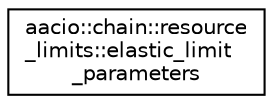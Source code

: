 digraph "Graphical Class Hierarchy"
{
  edge [fontname="Helvetica",fontsize="10",labelfontname="Helvetica",labelfontsize="10"];
  node [fontname="Helvetica",fontsize="10",shape=record];
  rankdir="LR";
  Node0 [label="aacio::chain::resource\l_limits::elastic_limit\l_parameters",height=0.2,width=0.4,color="black", fillcolor="white", style="filled",URL="$structaacio_1_1chain_1_1resource__limits_1_1elastic__limit__parameters.html"];
}
